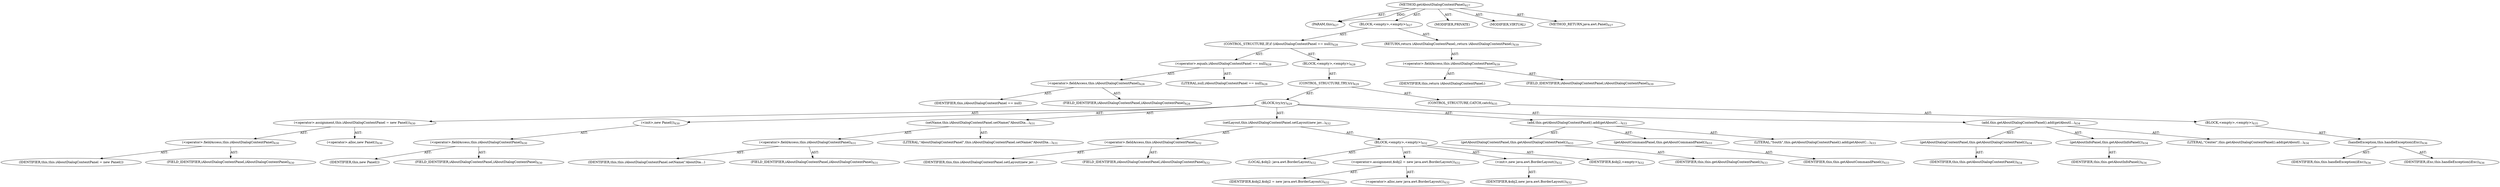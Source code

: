 digraph "getAboutDialogContentPanel" {  
"111669149729" [label = <(METHOD,getAboutDialogContentPanel)<SUB>627</SUB>> ]
"115964117015" [label = <(PARAM,this)<SUB>627</SUB>> ]
"25769803876" [label = <(BLOCK,&lt;empty&gt;,&lt;empty&gt;)<SUB>627</SUB>> ]
"47244640321" [label = <(CONTROL_STRUCTURE,IF,if (iAboutDialogContentPanel == null))<SUB>628</SUB>> ]
"30064771722" [label = <(&lt;operator&gt;.equals,iAboutDialogContentPanel == null)<SUB>628</SUB>> ]
"30064771723" [label = <(&lt;operator&gt;.fieldAccess,this.iAboutDialogContentPanel)<SUB>628</SUB>> ]
"68719477213" [label = <(IDENTIFIER,this,iAboutDialogContentPanel == null)> ]
"55834575065" [label = <(FIELD_IDENTIFIER,iAboutDialogContentPanel,iAboutDialogContentPanel)<SUB>628</SUB>> ]
"90194313359" [label = <(LITERAL,null,iAboutDialogContentPanel == null)<SUB>628</SUB>> ]
"25769803877" [label = <(BLOCK,&lt;empty&gt;,&lt;empty&gt;)<SUB>628</SUB>> ]
"47244640322" [label = <(CONTROL_STRUCTURE,TRY,try)<SUB>629</SUB>> ]
"25769803878" [label = <(BLOCK,try,try)<SUB>629</SUB>> ]
"30064771724" [label = <(&lt;operator&gt;.assignment,this.iAboutDialogContentPanel = new Panel())<SUB>630</SUB>> ]
"30064771725" [label = <(&lt;operator&gt;.fieldAccess,this.iAboutDialogContentPanel)<SUB>630</SUB>> ]
"68719477214" [label = <(IDENTIFIER,this,this.iAboutDialogContentPanel = new Panel())> ]
"55834575066" [label = <(FIELD_IDENTIFIER,iAboutDialogContentPanel,iAboutDialogContentPanel)<SUB>630</SUB>> ]
"30064771726" [label = <(&lt;operator&gt;.alloc,new Panel())<SUB>630</SUB>> ]
"30064771727" [label = <(&lt;init&gt;,new Panel())<SUB>630</SUB>> ]
"30064771728" [label = <(&lt;operator&gt;.fieldAccess,this.iAboutDialogContentPanel)<SUB>630</SUB>> ]
"68719477215" [label = <(IDENTIFIER,this,new Panel())> ]
"55834575067" [label = <(FIELD_IDENTIFIER,iAboutDialogContentPanel,iAboutDialogContentPanel)<SUB>630</SUB>> ]
"30064771729" [label = <(setName,this.iAboutDialogContentPanel.setName(&quot;AboutDia...)<SUB>631</SUB>> ]
"30064771730" [label = <(&lt;operator&gt;.fieldAccess,this.iAboutDialogContentPanel)<SUB>631</SUB>> ]
"68719477216" [label = <(IDENTIFIER,this,this.iAboutDialogContentPanel.setName(&quot;AboutDia...)> ]
"55834575068" [label = <(FIELD_IDENTIFIER,iAboutDialogContentPanel,iAboutDialogContentPanel)<SUB>631</SUB>> ]
"90194313360" [label = <(LITERAL,&quot;AboutDialogContentPanel&quot;,this.iAboutDialogContentPanel.setName(&quot;AboutDia...)<SUB>631</SUB>> ]
"30064771731" [label = <(setLayout,this.iAboutDialogContentPanel.setLayout(new jav...)<SUB>632</SUB>> ]
"30064771732" [label = <(&lt;operator&gt;.fieldAccess,this.iAboutDialogContentPanel)<SUB>632</SUB>> ]
"68719477217" [label = <(IDENTIFIER,this,this.iAboutDialogContentPanel.setLayout(new jav...)> ]
"55834575069" [label = <(FIELD_IDENTIFIER,iAboutDialogContentPanel,iAboutDialogContentPanel)<SUB>632</SUB>> ]
"25769803879" [label = <(BLOCK,&lt;empty&gt;,&lt;empty&gt;)<SUB>632</SUB>> ]
"94489280519" [label = <(LOCAL,$obj2: java.awt.BorderLayout)<SUB>632</SUB>> ]
"30064771733" [label = <(&lt;operator&gt;.assignment,$obj2 = new java.awt.BorderLayout())<SUB>632</SUB>> ]
"68719477218" [label = <(IDENTIFIER,$obj2,$obj2 = new java.awt.BorderLayout())<SUB>632</SUB>> ]
"30064771734" [label = <(&lt;operator&gt;.alloc,new java.awt.BorderLayout())<SUB>632</SUB>> ]
"30064771735" [label = <(&lt;init&gt;,new java.awt.BorderLayout())<SUB>632</SUB>> ]
"68719477219" [label = <(IDENTIFIER,$obj2,new java.awt.BorderLayout())<SUB>632</SUB>> ]
"68719477220" [label = <(IDENTIFIER,$obj2,&lt;empty&gt;)<SUB>632</SUB>> ]
"30064771736" [label = <(add,this.getAboutDialogContentPanel().add(getAboutC...)<SUB>633</SUB>> ]
"30064771737" [label = <(getAboutDialogContentPanel,this.getAboutDialogContentPanel())<SUB>633</SUB>> ]
"68719476847" [label = <(IDENTIFIER,this,this.getAboutDialogContentPanel())<SUB>633</SUB>> ]
"30064771738" [label = <(getAboutCommandPanel,this.getAboutCommandPanel())<SUB>633</SUB>> ]
"68719476846" [label = <(IDENTIFIER,this,this.getAboutCommandPanel())<SUB>633</SUB>> ]
"90194313361" [label = <(LITERAL,&quot;South&quot;,this.getAboutDialogContentPanel().add(getAboutC...)<SUB>633</SUB>> ]
"30064771739" [label = <(add,this.getAboutDialogContentPanel().add(getAboutI...)<SUB>634</SUB>> ]
"30064771740" [label = <(getAboutDialogContentPanel,this.getAboutDialogContentPanel())<SUB>634</SUB>> ]
"68719476849" [label = <(IDENTIFIER,this,this.getAboutDialogContentPanel())<SUB>634</SUB>> ]
"30064771741" [label = <(getAboutInfoPanel,this.getAboutInfoPanel())<SUB>634</SUB>> ]
"68719476848" [label = <(IDENTIFIER,this,this.getAboutInfoPanel())<SUB>634</SUB>> ]
"90194313362" [label = <(LITERAL,&quot;Center&quot;,this.getAboutDialogContentPanel().add(getAboutI...)<SUB>634</SUB>> ]
"47244640323" [label = <(CONTROL_STRUCTURE,CATCH,catch)<SUB>635</SUB>> ]
"25769803880" [label = <(BLOCK,&lt;empty&gt;,&lt;empty&gt;)<SUB>635</SUB>> ]
"30064771742" [label = <(handleException,this.handleException(iExc))<SUB>636</SUB>> ]
"68719476850" [label = <(IDENTIFIER,this,this.handleException(iExc))<SUB>636</SUB>> ]
"68719477221" [label = <(IDENTIFIER,iExc,this.handleException(iExc))<SUB>636</SUB>> ]
"146028888069" [label = <(RETURN,return iAboutDialogContentPanel;,return iAboutDialogContentPanel;)<SUB>639</SUB>> ]
"30064771743" [label = <(&lt;operator&gt;.fieldAccess,this.iAboutDialogContentPanel)<SUB>639</SUB>> ]
"68719477222" [label = <(IDENTIFIER,this,return iAboutDialogContentPanel;)> ]
"55834575070" [label = <(FIELD_IDENTIFIER,iAboutDialogContentPanel,iAboutDialogContentPanel)<SUB>639</SUB>> ]
"133143986288" [label = <(MODIFIER,PRIVATE)> ]
"133143986289" [label = <(MODIFIER,VIRTUAL)> ]
"128849018913" [label = <(METHOD_RETURN,java.awt.Panel)<SUB>627</SUB>> ]
  "111669149729" -> "115964117015"  [ label = "AST: "] 
  "111669149729" -> "25769803876"  [ label = "AST: "] 
  "111669149729" -> "133143986288"  [ label = "AST: "] 
  "111669149729" -> "133143986289"  [ label = "AST: "] 
  "111669149729" -> "128849018913"  [ label = "AST: "] 
  "25769803876" -> "47244640321"  [ label = "AST: "] 
  "25769803876" -> "146028888069"  [ label = "AST: "] 
  "47244640321" -> "30064771722"  [ label = "AST: "] 
  "47244640321" -> "25769803877"  [ label = "AST: "] 
  "30064771722" -> "30064771723"  [ label = "AST: "] 
  "30064771722" -> "90194313359"  [ label = "AST: "] 
  "30064771723" -> "68719477213"  [ label = "AST: "] 
  "30064771723" -> "55834575065"  [ label = "AST: "] 
  "25769803877" -> "47244640322"  [ label = "AST: "] 
  "47244640322" -> "25769803878"  [ label = "AST: "] 
  "47244640322" -> "47244640323"  [ label = "AST: "] 
  "25769803878" -> "30064771724"  [ label = "AST: "] 
  "25769803878" -> "30064771727"  [ label = "AST: "] 
  "25769803878" -> "30064771729"  [ label = "AST: "] 
  "25769803878" -> "30064771731"  [ label = "AST: "] 
  "25769803878" -> "30064771736"  [ label = "AST: "] 
  "25769803878" -> "30064771739"  [ label = "AST: "] 
  "30064771724" -> "30064771725"  [ label = "AST: "] 
  "30064771724" -> "30064771726"  [ label = "AST: "] 
  "30064771725" -> "68719477214"  [ label = "AST: "] 
  "30064771725" -> "55834575066"  [ label = "AST: "] 
  "30064771727" -> "30064771728"  [ label = "AST: "] 
  "30064771728" -> "68719477215"  [ label = "AST: "] 
  "30064771728" -> "55834575067"  [ label = "AST: "] 
  "30064771729" -> "30064771730"  [ label = "AST: "] 
  "30064771729" -> "90194313360"  [ label = "AST: "] 
  "30064771730" -> "68719477216"  [ label = "AST: "] 
  "30064771730" -> "55834575068"  [ label = "AST: "] 
  "30064771731" -> "30064771732"  [ label = "AST: "] 
  "30064771731" -> "25769803879"  [ label = "AST: "] 
  "30064771732" -> "68719477217"  [ label = "AST: "] 
  "30064771732" -> "55834575069"  [ label = "AST: "] 
  "25769803879" -> "94489280519"  [ label = "AST: "] 
  "25769803879" -> "30064771733"  [ label = "AST: "] 
  "25769803879" -> "30064771735"  [ label = "AST: "] 
  "25769803879" -> "68719477220"  [ label = "AST: "] 
  "30064771733" -> "68719477218"  [ label = "AST: "] 
  "30064771733" -> "30064771734"  [ label = "AST: "] 
  "30064771735" -> "68719477219"  [ label = "AST: "] 
  "30064771736" -> "30064771737"  [ label = "AST: "] 
  "30064771736" -> "30064771738"  [ label = "AST: "] 
  "30064771736" -> "90194313361"  [ label = "AST: "] 
  "30064771737" -> "68719476847"  [ label = "AST: "] 
  "30064771738" -> "68719476846"  [ label = "AST: "] 
  "30064771739" -> "30064771740"  [ label = "AST: "] 
  "30064771739" -> "30064771741"  [ label = "AST: "] 
  "30064771739" -> "90194313362"  [ label = "AST: "] 
  "30064771740" -> "68719476849"  [ label = "AST: "] 
  "30064771741" -> "68719476848"  [ label = "AST: "] 
  "47244640323" -> "25769803880"  [ label = "AST: "] 
  "25769803880" -> "30064771742"  [ label = "AST: "] 
  "30064771742" -> "68719476850"  [ label = "AST: "] 
  "30064771742" -> "68719477221"  [ label = "AST: "] 
  "146028888069" -> "30064771743"  [ label = "AST: "] 
  "30064771743" -> "68719477222"  [ label = "AST: "] 
  "30064771743" -> "55834575070"  [ label = "AST: "] 
  "111669149729" -> "115964117015"  [ label = "DDG: "] 
}
